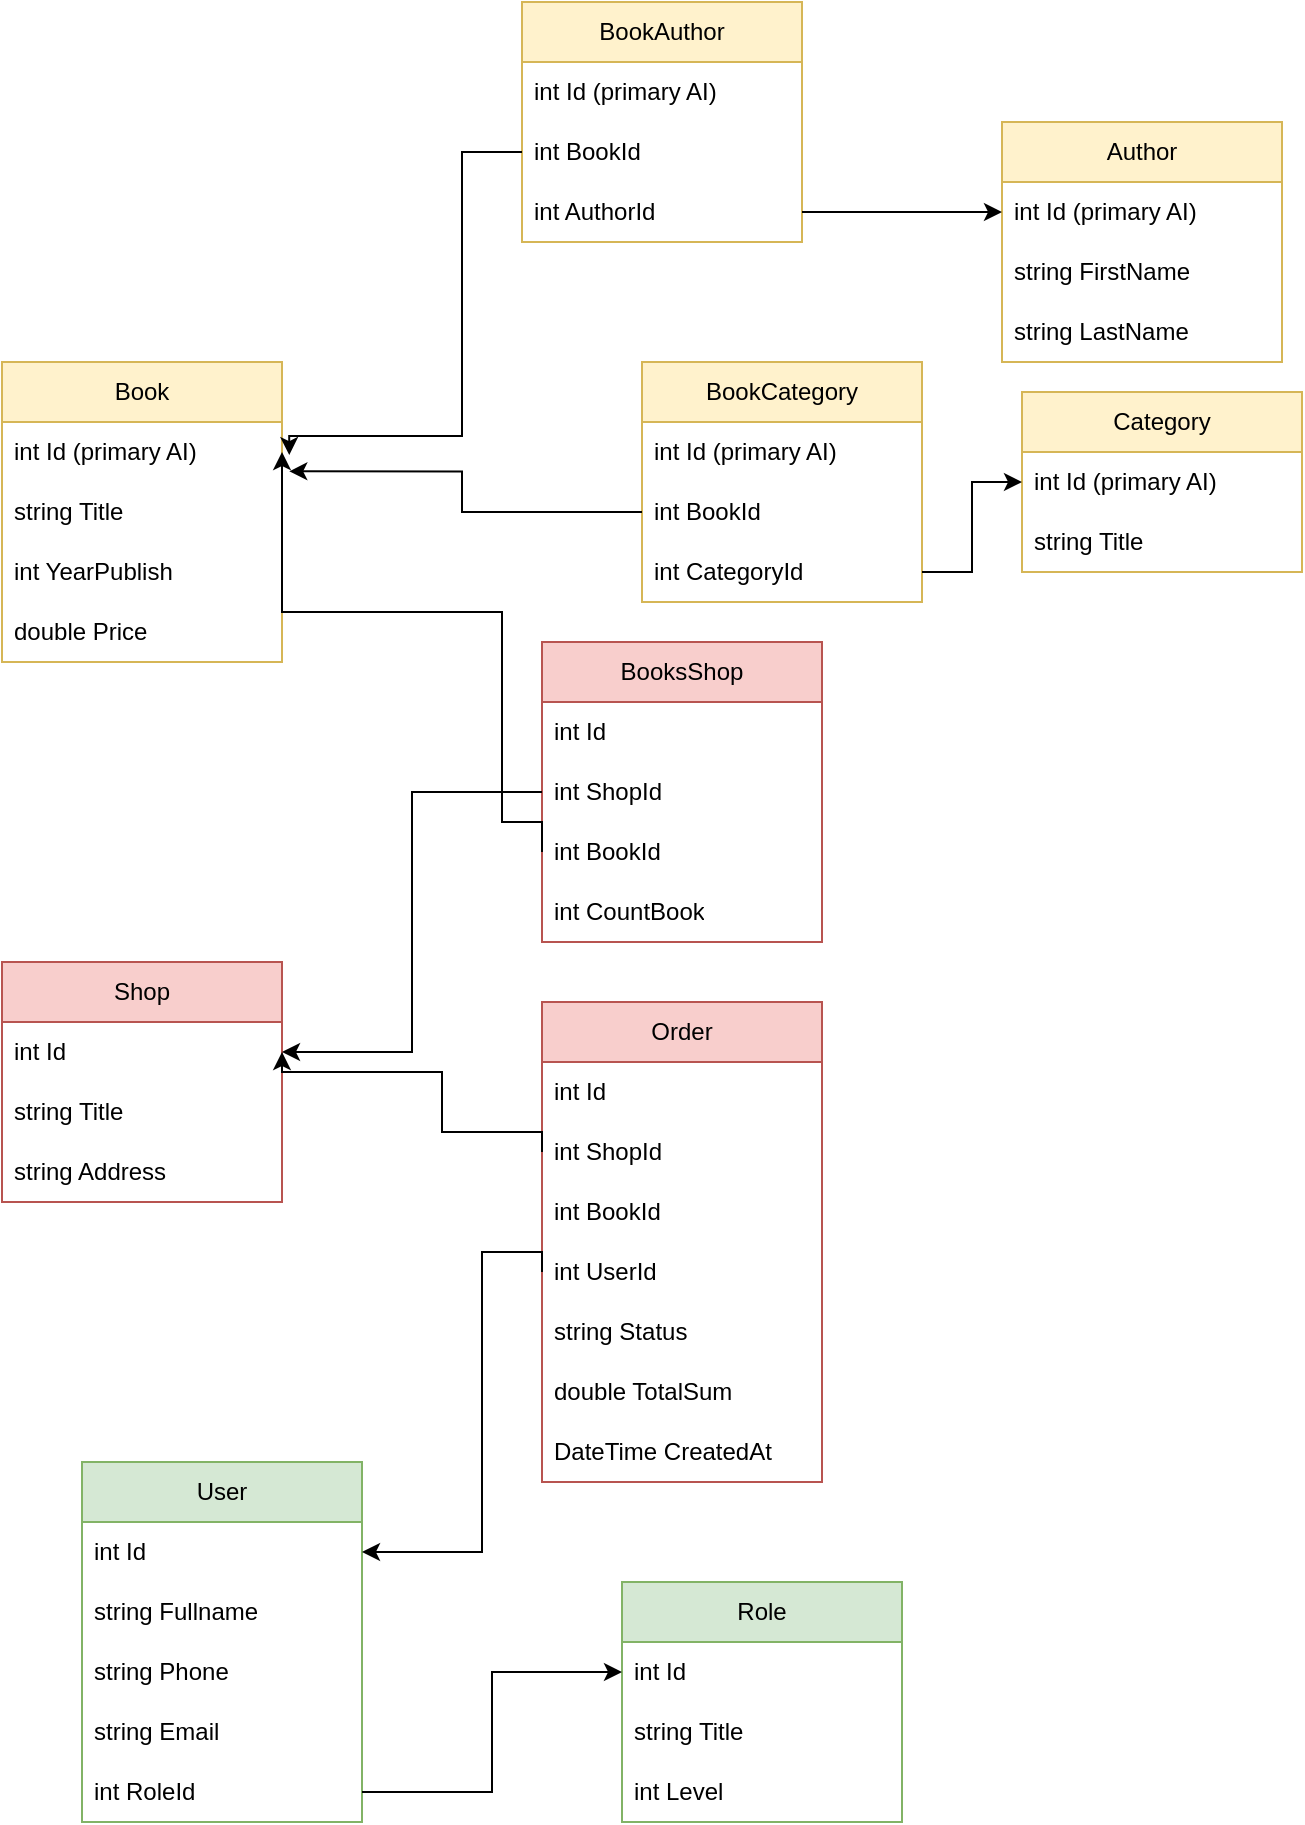 <mxfile version="21.6.8" type="device">
  <diagram name="Страница 1" id="DaV__LOB59gd5lAW1SDP">
    <mxGraphModel dx="2049" dy="2252" grid="1" gridSize="10" guides="1" tooltips="1" connect="1" arrows="1" fold="1" page="1" pageScale="1" pageWidth="827" pageHeight="1169" math="0" shadow="0">
      <root>
        <mxCell id="0" />
        <mxCell id="1" parent="0" />
        <mxCell id="KZKxhu4nxMPPfKTZ3KsI-1" value="Book" style="swimlane;fontStyle=0;childLayout=stackLayout;horizontal=1;startSize=30;horizontalStack=0;resizeParent=1;resizeParentMax=0;resizeLast=0;collapsible=1;marginBottom=0;whiteSpace=wrap;html=1;fillColor=#fff2cc;strokeColor=#d6b656;" parent="1" vertex="1">
          <mxGeometry x="20" y="90" width="140" height="150" as="geometry" />
        </mxCell>
        <mxCell id="KZKxhu4nxMPPfKTZ3KsI-2" value="int Id (primary AI)" style="text;strokeColor=none;fillColor=none;align=left;verticalAlign=middle;spacingLeft=4;spacingRight=4;overflow=hidden;points=[[0,0.5],[1,0.5]];portConstraint=eastwest;rotatable=0;whiteSpace=wrap;html=1;" parent="KZKxhu4nxMPPfKTZ3KsI-1" vertex="1">
          <mxGeometry y="30" width="140" height="30" as="geometry" />
        </mxCell>
        <mxCell id="KZKxhu4nxMPPfKTZ3KsI-3" value="string Title" style="text;strokeColor=none;fillColor=none;align=left;verticalAlign=middle;spacingLeft=4;spacingRight=4;overflow=hidden;points=[[0,0.5],[1,0.5]];portConstraint=eastwest;rotatable=0;whiteSpace=wrap;html=1;" parent="KZKxhu4nxMPPfKTZ3KsI-1" vertex="1">
          <mxGeometry y="60" width="140" height="30" as="geometry" />
        </mxCell>
        <mxCell id="KZKxhu4nxMPPfKTZ3KsI-5" value="int YearPublish" style="text;strokeColor=none;fillColor=none;align=left;verticalAlign=middle;spacingLeft=4;spacingRight=4;overflow=hidden;points=[[0,0.5],[1,0.5]];portConstraint=eastwest;rotatable=0;whiteSpace=wrap;html=1;" parent="KZKxhu4nxMPPfKTZ3KsI-1" vertex="1">
          <mxGeometry y="90" width="140" height="30" as="geometry" />
        </mxCell>
        <mxCell id="8gQI9Hma_jy0qeN56zrH-34" value="double Price" style="text;strokeColor=none;fillColor=none;align=left;verticalAlign=middle;spacingLeft=4;spacingRight=4;overflow=hidden;points=[[0,0.5],[1,0.5]];portConstraint=eastwest;rotatable=0;whiteSpace=wrap;html=1;" vertex="1" parent="KZKxhu4nxMPPfKTZ3KsI-1">
          <mxGeometry y="120" width="140" height="30" as="geometry" />
        </mxCell>
        <mxCell id="KZKxhu4nxMPPfKTZ3KsI-7" value="Author" style="swimlane;fontStyle=0;childLayout=stackLayout;horizontal=1;startSize=30;horizontalStack=0;resizeParent=1;resizeParentMax=0;resizeLast=0;collapsible=1;marginBottom=0;whiteSpace=wrap;html=1;fillColor=#fff2cc;strokeColor=#d6b656;" parent="1" vertex="1">
          <mxGeometry x="520" y="-30" width="140" height="120" as="geometry" />
        </mxCell>
        <mxCell id="KZKxhu4nxMPPfKTZ3KsI-8" value="int Id (primary AI)" style="text;strokeColor=none;fillColor=none;align=left;verticalAlign=middle;spacingLeft=4;spacingRight=4;overflow=hidden;points=[[0,0.5],[1,0.5]];portConstraint=eastwest;rotatable=0;whiteSpace=wrap;html=1;" parent="KZKxhu4nxMPPfKTZ3KsI-7" vertex="1">
          <mxGeometry y="30" width="140" height="30" as="geometry" />
        </mxCell>
        <mxCell id="KZKxhu4nxMPPfKTZ3KsI-9" value="string FirstName" style="text;strokeColor=none;fillColor=none;align=left;verticalAlign=middle;spacingLeft=4;spacingRight=4;overflow=hidden;points=[[0,0.5],[1,0.5]];portConstraint=eastwest;rotatable=0;whiteSpace=wrap;html=1;" parent="KZKxhu4nxMPPfKTZ3KsI-7" vertex="1">
          <mxGeometry y="60" width="140" height="30" as="geometry" />
        </mxCell>
        <mxCell id="KZKxhu4nxMPPfKTZ3KsI-10" value="string LastName" style="text;strokeColor=none;fillColor=none;align=left;verticalAlign=middle;spacingLeft=4;spacingRight=4;overflow=hidden;points=[[0,0.5],[1,0.5]];portConstraint=eastwest;rotatable=0;whiteSpace=wrap;html=1;" parent="KZKxhu4nxMPPfKTZ3KsI-7" vertex="1">
          <mxGeometry y="90" width="140" height="30" as="geometry" />
        </mxCell>
        <mxCell id="KZKxhu4nxMPPfKTZ3KsI-12" value="BookAuthor" style="swimlane;fontStyle=0;childLayout=stackLayout;horizontal=1;startSize=30;horizontalStack=0;resizeParent=1;resizeParentMax=0;resizeLast=0;collapsible=1;marginBottom=0;whiteSpace=wrap;html=1;fillColor=#fff2cc;strokeColor=#d6b656;" parent="1" vertex="1">
          <mxGeometry x="280" y="-90" width="140" height="120" as="geometry" />
        </mxCell>
        <mxCell id="KZKxhu4nxMPPfKTZ3KsI-13" value="int Id (primary AI)" style="text;strokeColor=none;fillColor=none;align=left;verticalAlign=middle;spacingLeft=4;spacingRight=4;overflow=hidden;points=[[0,0.5],[1,0.5]];portConstraint=eastwest;rotatable=0;whiteSpace=wrap;html=1;" parent="KZKxhu4nxMPPfKTZ3KsI-12" vertex="1">
          <mxGeometry y="30" width="140" height="30" as="geometry" />
        </mxCell>
        <mxCell id="KZKxhu4nxMPPfKTZ3KsI-14" value="int BookId" style="text;strokeColor=none;fillColor=none;align=left;verticalAlign=middle;spacingLeft=4;spacingRight=4;overflow=hidden;points=[[0,0.5],[1,0.5]];portConstraint=eastwest;rotatable=0;whiteSpace=wrap;html=1;" parent="KZKxhu4nxMPPfKTZ3KsI-12" vertex="1">
          <mxGeometry y="60" width="140" height="30" as="geometry" />
        </mxCell>
        <mxCell id="KZKxhu4nxMPPfKTZ3KsI-15" value="int AuthorId" style="text;strokeColor=none;fillColor=none;align=left;verticalAlign=middle;spacingLeft=4;spacingRight=4;overflow=hidden;points=[[0,0.5],[1,0.5]];portConstraint=eastwest;rotatable=0;whiteSpace=wrap;html=1;" parent="KZKxhu4nxMPPfKTZ3KsI-12" vertex="1">
          <mxGeometry y="90" width="140" height="30" as="geometry" />
        </mxCell>
        <mxCell id="KZKxhu4nxMPPfKTZ3KsI-19" style="edgeStyle=orthogonalEdgeStyle;rounded=0;orthogonalLoop=1;jettySize=auto;html=1;exitX=0;exitY=0.5;exitDx=0;exitDy=0;entryX=1.026;entryY=0.552;entryDx=0;entryDy=0;entryPerimeter=0;" parent="1" source="KZKxhu4nxMPPfKTZ3KsI-14" target="KZKxhu4nxMPPfKTZ3KsI-2" edge="1">
          <mxGeometry relative="1" as="geometry">
            <Array as="points">
              <mxPoint x="250" y="-15" />
              <mxPoint x="250" y="127" />
              <mxPoint x="164" y="127" />
            </Array>
          </mxGeometry>
        </mxCell>
        <mxCell id="KZKxhu4nxMPPfKTZ3KsI-20" style="edgeStyle=orthogonalEdgeStyle;rounded=0;orthogonalLoop=1;jettySize=auto;html=1;exitX=1;exitY=0.5;exitDx=0;exitDy=0;entryX=0;entryY=0.5;entryDx=0;entryDy=0;" parent="1" source="KZKxhu4nxMPPfKTZ3KsI-15" target="KZKxhu4nxMPPfKTZ3KsI-8" edge="1">
          <mxGeometry relative="1" as="geometry" />
        </mxCell>
        <mxCell id="KZKxhu4nxMPPfKTZ3KsI-21" value="Category" style="swimlane;fontStyle=0;childLayout=stackLayout;horizontal=1;startSize=30;horizontalStack=0;resizeParent=1;resizeParentMax=0;resizeLast=0;collapsible=1;marginBottom=0;whiteSpace=wrap;html=1;fillColor=#fff2cc;strokeColor=#d6b656;" parent="1" vertex="1">
          <mxGeometry x="530" y="105" width="140" height="90" as="geometry" />
        </mxCell>
        <mxCell id="KZKxhu4nxMPPfKTZ3KsI-22" value="int Id (primary AI)" style="text;strokeColor=none;fillColor=none;align=left;verticalAlign=middle;spacingLeft=4;spacingRight=4;overflow=hidden;points=[[0,0.5],[1,0.5]];portConstraint=eastwest;rotatable=0;whiteSpace=wrap;html=1;" parent="KZKxhu4nxMPPfKTZ3KsI-21" vertex="1">
          <mxGeometry y="30" width="140" height="30" as="geometry" />
        </mxCell>
        <mxCell id="KZKxhu4nxMPPfKTZ3KsI-23" value="string Title" style="text;strokeColor=none;fillColor=none;align=left;verticalAlign=middle;spacingLeft=4;spacingRight=4;overflow=hidden;points=[[0,0.5],[1,0.5]];portConstraint=eastwest;rotatable=0;whiteSpace=wrap;html=1;" parent="KZKxhu4nxMPPfKTZ3KsI-21" vertex="1">
          <mxGeometry y="60" width="140" height="30" as="geometry" />
        </mxCell>
        <mxCell id="KZKxhu4nxMPPfKTZ3KsI-25" value="BookCategory" style="swimlane;fontStyle=0;childLayout=stackLayout;horizontal=1;startSize=30;horizontalStack=0;resizeParent=1;resizeParentMax=0;resizeLast=0;collapsible=1;marginBottom=0;whiteSpace=wrap;html=1;fillColor=#fff2cc;strokeColor=#d6b656;" parent="1" vertex="1">
          <mxGeometry x="340" y="90" width="140" height="120" as="geometry" />
        </mxCell>
        <mxCell id="KZKxhu4nxMPPfKTZ3KsI-26" value="int Id (primary AI)" style="text;strokeColor=none;fillColor=none;align=left;verticalAlign=middle;spacingLeft=4;spacingRight=4;overflow=hidden;points=[[0,0.5],[1,0.5]];portConstraint=eastwest;rotatable=0;whiteSpace=wrap;html=1;" parent="KZKxhu4nxMPPfKTZ3KsI-25" vertex="1">
          <mxGeometry y="30" width="140" height="30" as="geometry" />
        </mxCell>
        <mxCell id="KZKxhu4nxMPPfKTZ3KsI-27" value="int BookId" style="text;strokeColor=none;fillColor=none;align=left;verticalAlign=middle;spacingLeft=4;spacingRight=4;overflow=hidden;points=[[0,0.5],[1,0.5]];portConstraint=eastwest;rotatable=0;whiteSpace=wrap;html=1;" parent="KZKxhu4nxMPPfKTZ3KsI-25" vertex="1">
          <mxGeometry y="60" width="140" height="30" as="geometry" />
        </mxCell>
        <mxCell id="KZKxhu4nxMPPfKTZ3KsI-28" value="int CategoryId" style="text;strokeColor=none;fillColor=none;align=left;verticalAlign=middle;spacingLeft=4;spacingRight=4;overflow=hidden;points=[[0,0.5],[1,0.5]];portConstraint=eastwest;rotatable=0;whiteSpace=wrap;html=1;" parent="KZKxhu4nxMPPfKTZ3KsI-25" vertex="1">
          <mxGeometry y="90" width="140" height="30" as="geometry" />
        </mxCell>
        <mxCell id="KZKxhu4nxMPPfKTZ3KsI-29" style="edgeStyle=orthogonalEdgeStyle;rounded=0;orthogonalLoop=1;jettySize=auto;html=1;exitX=0;exitY=0.5;exitDx=0;exitDy=0;entryX=1.026;entryY=0.822;entryDx=0;entryDy=0;entryPerimeter=0;" parent="1" source="KZKxhu4nxMPPfKTZ3KsI-27" target="KZKxhu4nxMPPfKTZ3KsI-2" edge="1">
          <mxGeometry relative="1" as="geometry" />
        </mxCell>
        <mxCell id="KZKxhu4nxMPPfKTZ3KsI-30" style="edgeStyle=orthogonalEdgeStyle;rounded=0;orthogonalLoop=1;jettySize=auto;html=1;exitX=1;exitY=0.5;exitDx=0;exitDy=0;entryX=0;entryY=0.5;entryDx=0;entryDy=0;" parent="1" source="KZKxhu4nxMPPfKTZ3KsI-28" target="KZKxhu4nxMPPfKTZ3KsI-22" edge="1">
          <mxGeometry relative="1" as="geometry" />
        </mxCell>
        <mxCell id="JfejgvN1lN4NrKiY5Ef--1" value="Shop" style="swimlane;fontStyle=0;childLayout=stackLayout;horizontal=1;startSize=30;horizontalStack=0;resizeParent=1;resizeParentMax=0;resizeLast=0;collapsible=1;marginBottom=0;whiteSpace=wrap;html=1;fillColor=#f8cecc;strokeColor=#b85450;" parent="1" vertex="1">
          <mxGeometry x="20" y="390" width="140" height="120" as="geometry" />
        </mxCell>
        <mxCell id="JfejgvN1lN4NrKiY5Ef--2" value="int Id" style="text;strokeColor=none;fillColor=none;align=left;verticalAlign=middle;spacingLeft=4;spacingRight=4;overflow=hidden;points=[[0,0.5],[1,0.5]];portConstraint=eastwest;rotatable=0;whiteSpace=wrap;html=1;" parent="JfejgvN1lN4NrKiY5Ef--1" vertex="1">
          <mxGeometry y="30" width="140" height="30" as="geometry" />
        </mxCell>
        <mxCell id="JfejgvN1lN4NrKiY5Ef--3" value="string Title" style="text;strokeColor=none;fillColor=none;align=left;verticalAlign=middle;spacingLeft=4;spacingRight=4;overflow=hidden;points=[[0,0.5],[1,0.5]];portConstraint=eastwest;rotatable=0;whiteSpace=wrap;html=1;" parent="JfejgvN1lN4NrKiY5Ef--1" vertex="1">
          <mxGeometry y="60" width="140" height="30" as="geometry" />
        </mxCell>
        <mxCell id="JfejgvN1lN4NrKiY5Ef--4" value="string Address" style="text;strokeColor=none;fillColor=none;align=left;verticalAlign=middle;spacingLeft=4;spacingRight=4;overflow=hidden;points=[[0,0.5],[1,0.5]];portConstraint=eastwest;rotatable=0;whiteSpace=wrap;html=1;" parent="JfejgvN1lN4NrKiY5Ef--1" vertex="1">
          <mxGeometry y="90" width="140" height="30" as="geometry" />
        </mxCell>
        <mxCell id="8gQI9Hma_jy0qeN56zrH-2" value="BooksShop" style="swimlane;fontStyle=0;childLayout=stackLayout;horizontal=1;startSize=30;horizontalStack=0;resizeParent=1;resizeParentMax=0;resizeLast=0;collapsible=1;marginBottom=0;whiteSpace=wrap;html=1;fillColor=#f8cecc;strokeColor=#b85450;" vertex="1" parent="1">
          <mxGeometry x="290" y="230" width="140" height="150" as="geometry" />
        </mxCell>
        <mxCell id="8gQI9Hma_jy0qeN56zrH-3" value="int Id" style="text;strokeColor=none;fillColor=none;align=left;verticalAlign=middle;spacingLeft=4;spacingRight=4;overflow=hidden;points=[[0,0.5],[1,0.5]];portConstraint=eastwest;rotatable=0;whiteSpace=wrap;html=1;" vertex="1" parent="8gQI9Hma_jy0qeN56zrH-2">
          <mxGeometry y="30" width="140" height="30" as="geometry" />
        </mxCell>
        <mxCell id="8gQI9Hma_jy0qeN56zrH-4" value="int ShopId" style="text;strokeColor=none;fillColor=none;align=left;verticalAlign=middle;spacingLeft=4;spacingRight=4;overflow=hidden;points=[[0,0.5],[1,0.5]];portConstraint=eastwest;rotatable=0;whiteSpace=wrap;html=1;" vertex="1" parent="8gQI9Hma_jy0qeN56zrH-2">
          <mxGeometry y="60" width="140" height="30" as="geometry" />
        </mxCell>
        <mxCell id="8gQI9Hma_jy0qeN56zrH-5" value="int BookId" style="text;strokeColor=none;fillColor=none;align=left;verticalAlign=middle;spacingLeft=4;spacingRight=4;overflow=hidden;points=[[0,0.5],[1,0.5]];portConstraint=eastwest;rotatable=0;whiteSpace=wrap;html=1;" vertex="1" parent="8gQI9Hma_jy0qeN56zrH-2">
          <mxGeometry y="90" width="140" height="30" as="geometry" />
        </mxCell>
        <mxCell id="8gQI9Hma_jy0qeN56zrH-6" value="int CountBook" style="text;strokeColor=none;fillColor=none;align=left;verticalAlign=middle;spacingLeft=4;spacingRight=4;overflow=hidden;points=[[0,0.5],[1,0.5]];portConstraint=eastwest;rotatable=0;whiteSpace=wrap;html=1;" vertex="1" parent="8gQI9Hma_jy0qeN56zrH-2">
          <mxGeometry y="120" width="140" height="30" as="geometry" />
        </mxCell>
        <mxCell id="8gQI9Hma_jy0qeN56zrH-7" style="edgeStyle=orthogonalEdgeStyle;rounded=0;orthogonalLoop=1;jettySize=auto;html=1;exitX=0;exitY=0.5;exitDx=0;exitDy=0;entryX=1;entryY=0.5;entryDx=0;entryDy=0;" edge="1" parent="1" source="8gQI9Hma_jy0qeN56zrH-4" target="JfejgvN1lN4NrKiY5Ef--2">
          <mxGeometry relative="1" as="geometry" />
        </mxCell>
        <mxCell id="8gQI9Hma_jy0qeN56zrH-8" style="edgeStyle=orthogonalEdgeStyle;rounded=0;orthogonalLoop=1;jettySize=auto;html=1;exitX=0;exitY=0.5;exitDx=0;exitDy=0;entryX=1;entryY=0.5;entryDx=0;entryDy=0;" edge="1" parent="1" source="8gQI9Hma_jy0qeN56zrH-5" target="KZKxhu4nxMPPfKTZ3KsI-2">
          <mxGeometry relative="1" as="geometry">
            <Array as="points">
              <mxPoint x="290" y="320" />
              <mxPoint x="270" y="320" />
              <mxPoint x="270" y="215" />
              <mxPoint x="160" y="215" />
            </Array>
          </mxGeometry>
        </mxCell>
        <mxCell id="8gQI9Hma_jy0qeN56zrH-9" value="User" style="swimlane;fontStyle=0;childLayout=stackLayout;horizontal=1;startSize=30;horizontalStack=0;resizeParent=1;resizeParentMax=0;resizeLast=0;collapsible=1;marginBottom=0;whiteSpace=wrap;html=1;fillColor=#d5e8d4;strokeColor=#82b366;" vertex="1" parent="1">
          <mxGeometry x="60" y="640" width="140" height="180" as="geometry" />
        </mxCell>
        <mxCell id="8gQI9Hma_jy0qeN56zrH-10" value="int Id" style="text;strokeColor=none;fillColor=none;align=left;verticalAlign=middle;spacingLeft=4;spacingRight=4;overflow=hidden;points=[[0,0.5],[1,0.5]];portConstraint=eastwest;rotatable=0;whiteSpace=wrap;html=1;" vertex="1" parent="8gQI9Hma_jy0qeN56zrH-9">
          <mxGeometry y="30" width="140" height="30" as="geometry" />
        </mxCell>
        <mxCell id="8gQI9Hma_jy0qeN56zrH-11" value="string Fullname" style="text;strokeColor=none;fillColor=none;align=left;verticalAlign=middle;spacingLeft=4;spacingRight=4;overflow=hidden;points=[[0,0.5],[1,0.5]];portConstraint=eastwest;rotatable=0;whiteSpace=wrap;html=1;" vertex="1" parent="8gQI9Hma_jy0qeN56zrH-9">
          <mxGeometry y="60" width="140" height="30" as="geometry" />
        </mxCell>
        <mxCell id="8gQI9Hma_jy0qeN56zrH-12" value="string Phone" style="text;strokeColor=none;fillColor=none;align=left;verticalAlign=middle;spacingLeft=4;spacingRight=4;overflow=hidden;points=[[0,0.5],[1,0.5]];portConstraint=eastwest;rotatable=0;whiteSpace=wrap;html=1;" vertex="1" parent="8gQI9Hma_jy0qeN56zrH-9">
          <mxGeometry y="90" width="140" height="30" as="geometry" />
        </mxCell>
        <mxCell id="8gQI9Hma_jy0qeN56zrH-17" value="string Email" style="text;strokeColor=none;fillColor=none;align=left;verticalAlign=middle;spacingLeft=4;spacingRight=4;overflow=hidden;points=[[0,0.5],[1,0.5]];portConstraint=eastwest;rotatable=0;whiteSpace=wrap;html=1;" vertex="1" parent="8gQI9Hma_jy0qeN56zrH-9">
          <mxGeometry y="120" width="140" height="30" as="geometry" />
        </mxCell>
        <mxCell id="8gQI9Hma_jy0qeN56zrH-18" value="int RoleId" style="text;strokeColor=none;fillColor=none;align=left;verticalAlign=middle;spacingLeft=4;spacingRight=4;overflow=hidden;points=[[0,0.5],[1,0.5]];portConstraint=eastwest;rotatable=0;whiteSpace=wrap;html=1;" vertex="1" parent="8gQI9Hma_jy0qeN56zrH-9">
          <mxGeometry y="150" width="140" height="30" as="geometry" />
        </mxCell>
        <mxCell id="8gQI9Hma_jy0qeN56zrH-19" value="Role" style="swimlane;fontStyle=0;childLayout=stackLayout;horizontal=1;startSize=30;horizontalStack=0;resizeParent=1;resizeParentMax=0;resizeLast=0;collapsible=1;marginBottom=0;whiteSpace=wrap;html=1;fillColor=#d5e8d4;strokeColor=#82b366;" vertex="1" parent="1">
          <mxGeometry x="330" y="700" width="140" height="120" as="geometry" />
        </mxCell>
        <mxCell id="8gQI9Hma_jy0qeN56zrH-20" value="int Id" style="text;strokeColor=none;fillColor=none;align=left;verticalAlign=middle;spacingLeft=4;spacingRight=4;overflow=hidden;points=[[0,0.5],[1,0.5]];portConstraint=eastwest;rotatable=0;whiteSpace=wrap;html=1;" vertex="1" parent="8gQI9Hma_jy0qeN56zrH-19">
          <mxGeometry y="30" width="140" height="30" as="geometry" />
        </mxCell>
        <mxCell id="8gQI9Hma_jy0qeN56zrH-21" value="string Title" style="text;strokeColor=none;fillColor=none;align=left;verticalAlign=middle;spacingLeft=4;spacingRight=4;overflow=hidden;points=[[0,0.5],[1,0.5]];portConstraint=eastwest;rotatable=0;whiteSpace=wrap;html=1;" vertex="1" parent="8gQI9Hma_jy0qeN56zrH-19">
          <mxGeometry y="60" width="140" height="30" as="geometry" />
        </mxCell>
        <mxCell id="8gQI9Hma_jy0qeN56zrH-22" value="int Level" style="text;strokeColor=none;fillColor=none;align=left;verticalAlign=middle;spacingLeft=4;spacingRight=4;overflow=hidden;points=[[0,0.5],[1,0.5]];portConstraint=eastwest;rotatable=0;whiteSpace=wrap;html=1;" vertex="1" parent="8gQI9Hma_jy0qeN56zrH-19">
          <mxGeometry y="90" width="140" height="30" as="geometry" />
        </mxCell>
        <mxCell id="8gQI9Hma_jy0qeN56zrH-23" style="edgeStyle=orthogonalEdgeStyle;rounded=0;orthogonalLoop=1;jettySize=auto;html=1;exitX=1;exitY=0.5;exitDx=0;exitDy=0;entryX=0;entryY=0.5;entryDx=0;entryDy=0;" edge="1" parent="1" source="8gQI9Hma_jy0qeN56zrH-18" target="8gQI9Hma_jy0qeN56zrH-20">
          <mxGeometry relative="1" as="geometry" />
        </mxCell>
        <mxCell id="8gQI9Hma_jy0qeN56zrH-24" value="Order" style="swimlane;fontStyle=0;childLayout=stackLayout;horizontal=1;startSize=30;horizontalStack=0;resizeParent=1;resizeParentMax=0;resizeLast=0;collapsible=1;marginBottom=0;whiteSpace=wrap;html=1;fillColor=#f8cecc;strokeColor=#b85450;" vertex="1" parent="1">
          <mxGeometry x="290" y="410" width="140" height="240" as="geometry" />
        </mxCell>
        <mxCell id="8gQI9Hma_jy0qeN56zrH-25" value="int Id" style="text;strokeColor=none;fillColor=none;align=left;verticalAlign=middle;spacingLeft=4;spacingRight=4;overflow=hidden;points=[[0,0.5],[1,0.5]];portConstraint=eastwest;rotatable=0;whiteSpace=wrap;html=1;" vertex="1" parent="8gQI9Hma_jy0qeN56zrH-24">
          <mxGeometry y="30" width="140" height="30" as="geometry" />
        </mxCell>
        <mxCell id="8gQI9Hma_jy0qeN56zrH-26" value="int ShopId" style="text;strokeColor=none;fillColor=none;align=left;verticalAlign=middle;spacingLeft=4;spacingRight=4;overflow=hidden;points=[[0,0.5],[1,0.5]];portConstraint=eastwest;rotatable=0;whiteSpace=wrap;html=1;" vertex="1" parent="8gQI9Hma_jy0qeN56zrH-24">
          <mxGeometry y="60" width="140" height="30" as="geometry" />
        </mxCell>
        <mxCell id="8gQI9Hma_jy0qeN56zrH-27" value="int BookId" style="text;strokeColor=none;fillColor=none;align=left;verticalAlign=middle;spacingLeft=4;spacingRight=4;overflow=hidden;points=[[0,0.5],[1,0.5]];portConstraint=eastwest;rotatable=0;whiteSpace=wrap;html=1;" vertex="1" parent="8gQI9Hma_jy0qeN56zrH-24">
          <mxGeometry y="90" width="140" height="30" as="geometry" />
        </mxCell>
        <mxCell id="8gQI9Hma_jy0qeN56zrH-28" value="int UserId" style="text;strokeColor=none;fillColor=none;align=left;verticalAlign=middle;spacingLeft=4;spacingRight=4;overflow=hidden;points=[[0,0.5],[1,0.5]];portConstraint=eastwest;rotatable=0;whiteSpace=wrap;html=1;" vertex="1" parent="8gQI9Hma_jy0qeN56zrH-24">
          <mxGeometry y="120" width="140" height="30" as="geometry" />
        </mxCell>
        <mxCell id="8gQI9Hma_jy0qeN56zrH-29" value="string Status" style="text;strokeColor=none;fillColor=none;align=left;verticalAlign=middle;spacingLeft=4;spacingRight=4;overflow=hidden;points=[[0,0.5],[1,0.5]];portConstraint=eastwest;rotatable=0;whiteSpace=wrap;html=1;" vertex="1" parent="8gQI9Hma_jy0qeN56zrH-24">
          <mxGeometry y="150" width="140" height="30" as="geometry" />
        </mxCell>
        <mxCell id="8gQI9Hma_jy0qeN56zrH-32" value="double TotalSum" style="text;strokeColor=none;fillColor=none;align=left;verticalAlign=middle;spacingLeft=4;spacingRight=4;overflow=hidden;points=[[0,0.5],[1,0.5]];portConstraint=eastwest;rotatable=0;whiteSpace=wrap;html=1;" vertex="1" parent="8gQI9Hma_jy0qeN56zrH-24">
          <mxGeometry y="180" width="140" height="30" as="geometry" />
        </mxCell>
        <mxCell id="8gQI9Hma_jy0qeN56zrH-33" value="DateTime CreatedAt" style="text;strokeColor=none;fillColor=none;align=left;verticalAlign=middle;spacingLeft=4;spacingRight=4;overflow=hidden;points=[[0,0.5],[1,0.5]];portConstraint=eastwest;rotatable=0;whiteSpace=wrap;html=1;" vertex="1" parent="8gQI9Hma_jy0qeN56zrH-24">
          <mxGeometry y="210" width="140" height="30" as="geometry" />
        </mxCell>
        <mxCell id="8gQI9Hma_jy0qeN56zrH-30" style="edgeStyle=orthogonalEdgeStyle;rounded=0;orthogonalLoop=1;jettySize=auto;html=1;exitX=0;exitY=0.5;exitDx=0;exitDy=0;entryX=1;entryY=0.5;entryDx=0;entryDy=0;" edge="1" parent="1" source="8gQI9Hma_jy0qeN56zrH-28" target="8gQI9Hma_jy0qeN56zrH-10">
          <mxGeometry relative="1" as="geometry">
            <Array as="points">
              <mxPoint x="290" y="535" />
              <mxPoint x="260" y="535" />
              <mxPoint x="260" y="685" />
            </Array>
          </mxGeometry>
        </mxCell>
        <mxCell id="8gQI9Hma_jy0qeN56zrH-31" style="edgeStyle=orthogonalEdgeStyle;rounded=0;orthogonalLoop=1;jettySize=auto;html=1;exitX=0;exitY=0.5;exitDx=0;exitDy=0;entryX=1;entryY=0.5;entryDx=0;entryDy=0;" edge="1" parent="1" source="8gQI9Hma_jy0qeN56zrH-26" target="JfejgvN1lN4NrKiY5Ef--2">
          <mxGeometry relative="1" as="geometry">
            <Array as="points">
              <mxPoint x="290" y="475" />
              <mxPoint x="240" y="475" />
              <mxPoint x="240" y="445" />
              <mxPoint x="160" y="445" />
            </Array>
          </mxGeometry>
        </mxCell>
      </root>
    </mxGraphModel>
  </diagram>
</mxfile>

